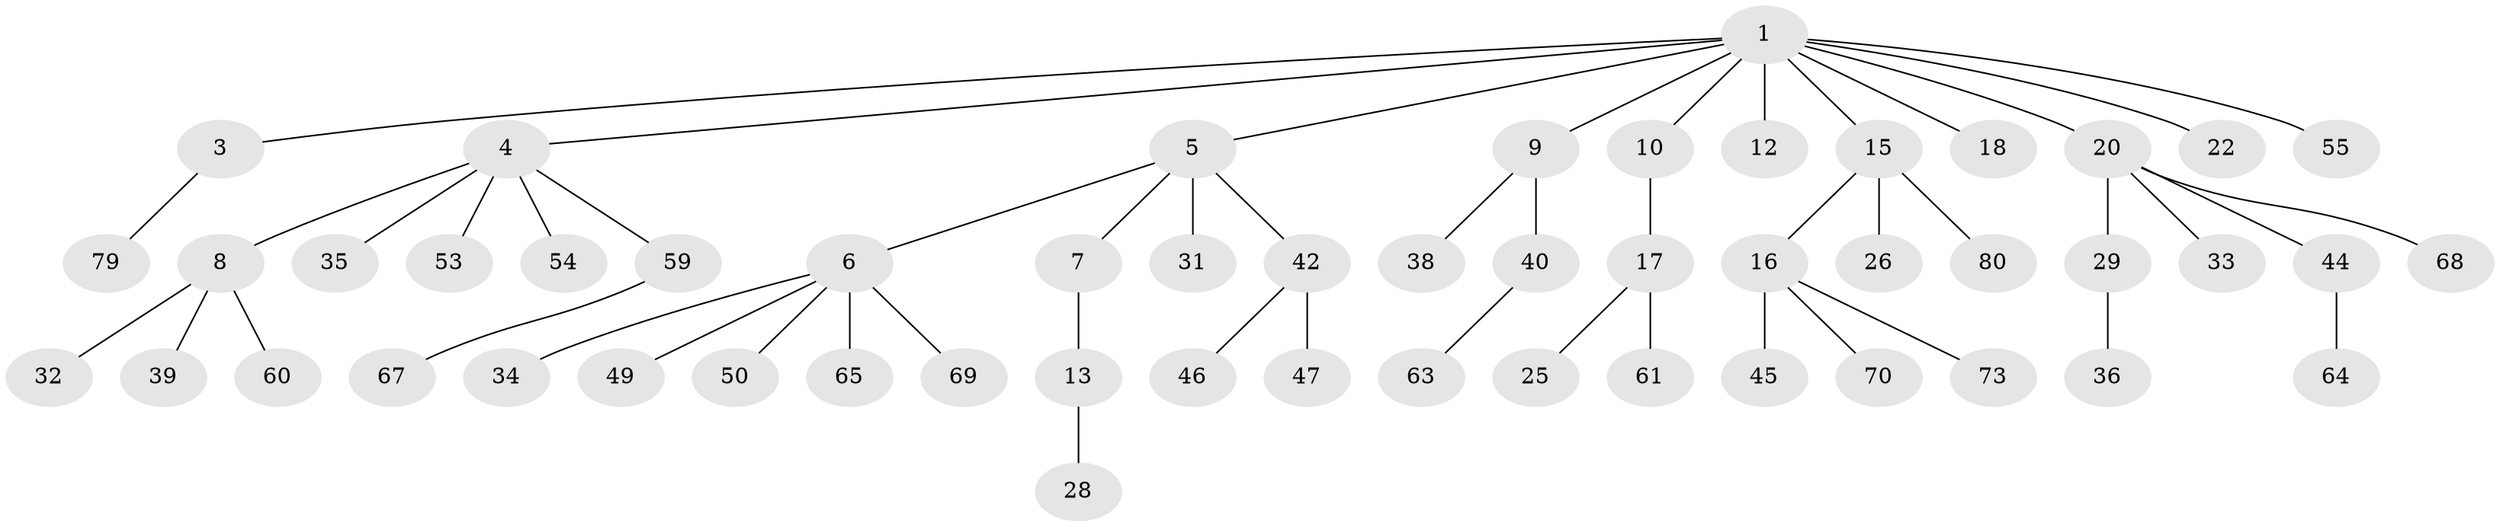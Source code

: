 // original degree distribution, {4: 0.08641975308641975, 9: 0.012345679012345678, 3: 0.12345679012345678, 5: 0.012345679012345678, 2: 0.25925925925925924, 1: 0.49382716049382713, 6: 0.012345679012345678}
// Generated by graph-tools (version 1.1) at 2025/11/02/27/25 16:11:26]
// undirected, 53 vertices, 52 edges
graph export_dot {
graph [start="1"]
  node [color=gray90,style=filled];
  1 [super="+2"];
  3 [super="+58"];
  4 [super="+27"];
  5 [super="+23"];
  6 [super="+11"];
  7;
  8 [super="+14"];
  9 [super="+37"];
  10;
  12 [super="+43"];
  13 [super="+19"];
  15 [super="+48"];
  16 [super="+21"];
  17 [super="+51"];
  18;
  20 [super="+24"];
  22;
  25 [super="+72"];
  26 [super="+71"];
  28 [super="+30"];
  29 [super="+41"];
  31;
  32;
  33;
  34 [super="+76"];
  35;
  36 [super="+52"];
  38;
  39;
  40 [super="+62"];
  42 [super="+81"];
  44 [super="+75"];
  45 [super="+66"];
  46 [super="+57"];
  47;
  49;
  50 [super="+56"];
  53;
  54;
  55 [super="+78"];
  59;
  60;
  61;
  63;
  64;
  65;
  67 [super="+74"];
  68;
  69;
  70;
  73 [super="+77"];
  79;
  80;
  1 -- 4;
  1 -- 18;
  1 -- 22;
  1 -- 3;
  1 -- 5;
  1 -- 9;
  1 -- 10;
  1 -- 12;
  1 -- 15;
  1 -- 20;
  1 -- 55;
  3 -- 79;
  4 -- 8;
  4 -- 35;
  4 -- 59;
  4 -- 53;
  4 -- 54;
  5 -- 6;
  5 -- 7;
  5 -- 31;
  5 -- 42;
  6 -- 49;
  6 -- 65;
  6 -- 34;
  6 -- 50;
  6 -- 69;
  7 -- 13;
  8 -- 39;
  8 -- 32;
  8 -- 60;
  9 -- 40;
  9 -- 38;
  10 -- 17;
  13 -- 28;
  15 -- 16;
  15 -- 26;
  15 -- 80;
  16 -- 45;
  16 -- 73;
  16 -- 70;
  17 -- 25;
  17 -- 61;
  20 -- 29;
  20 -- 33;
  20 -- 44;
  20 -- 68;
  29 -- 36;
  40 -- 63;
  42 -- 46;
  42 -- 47;
  44 -- 64;
  59 -- 67;
}
